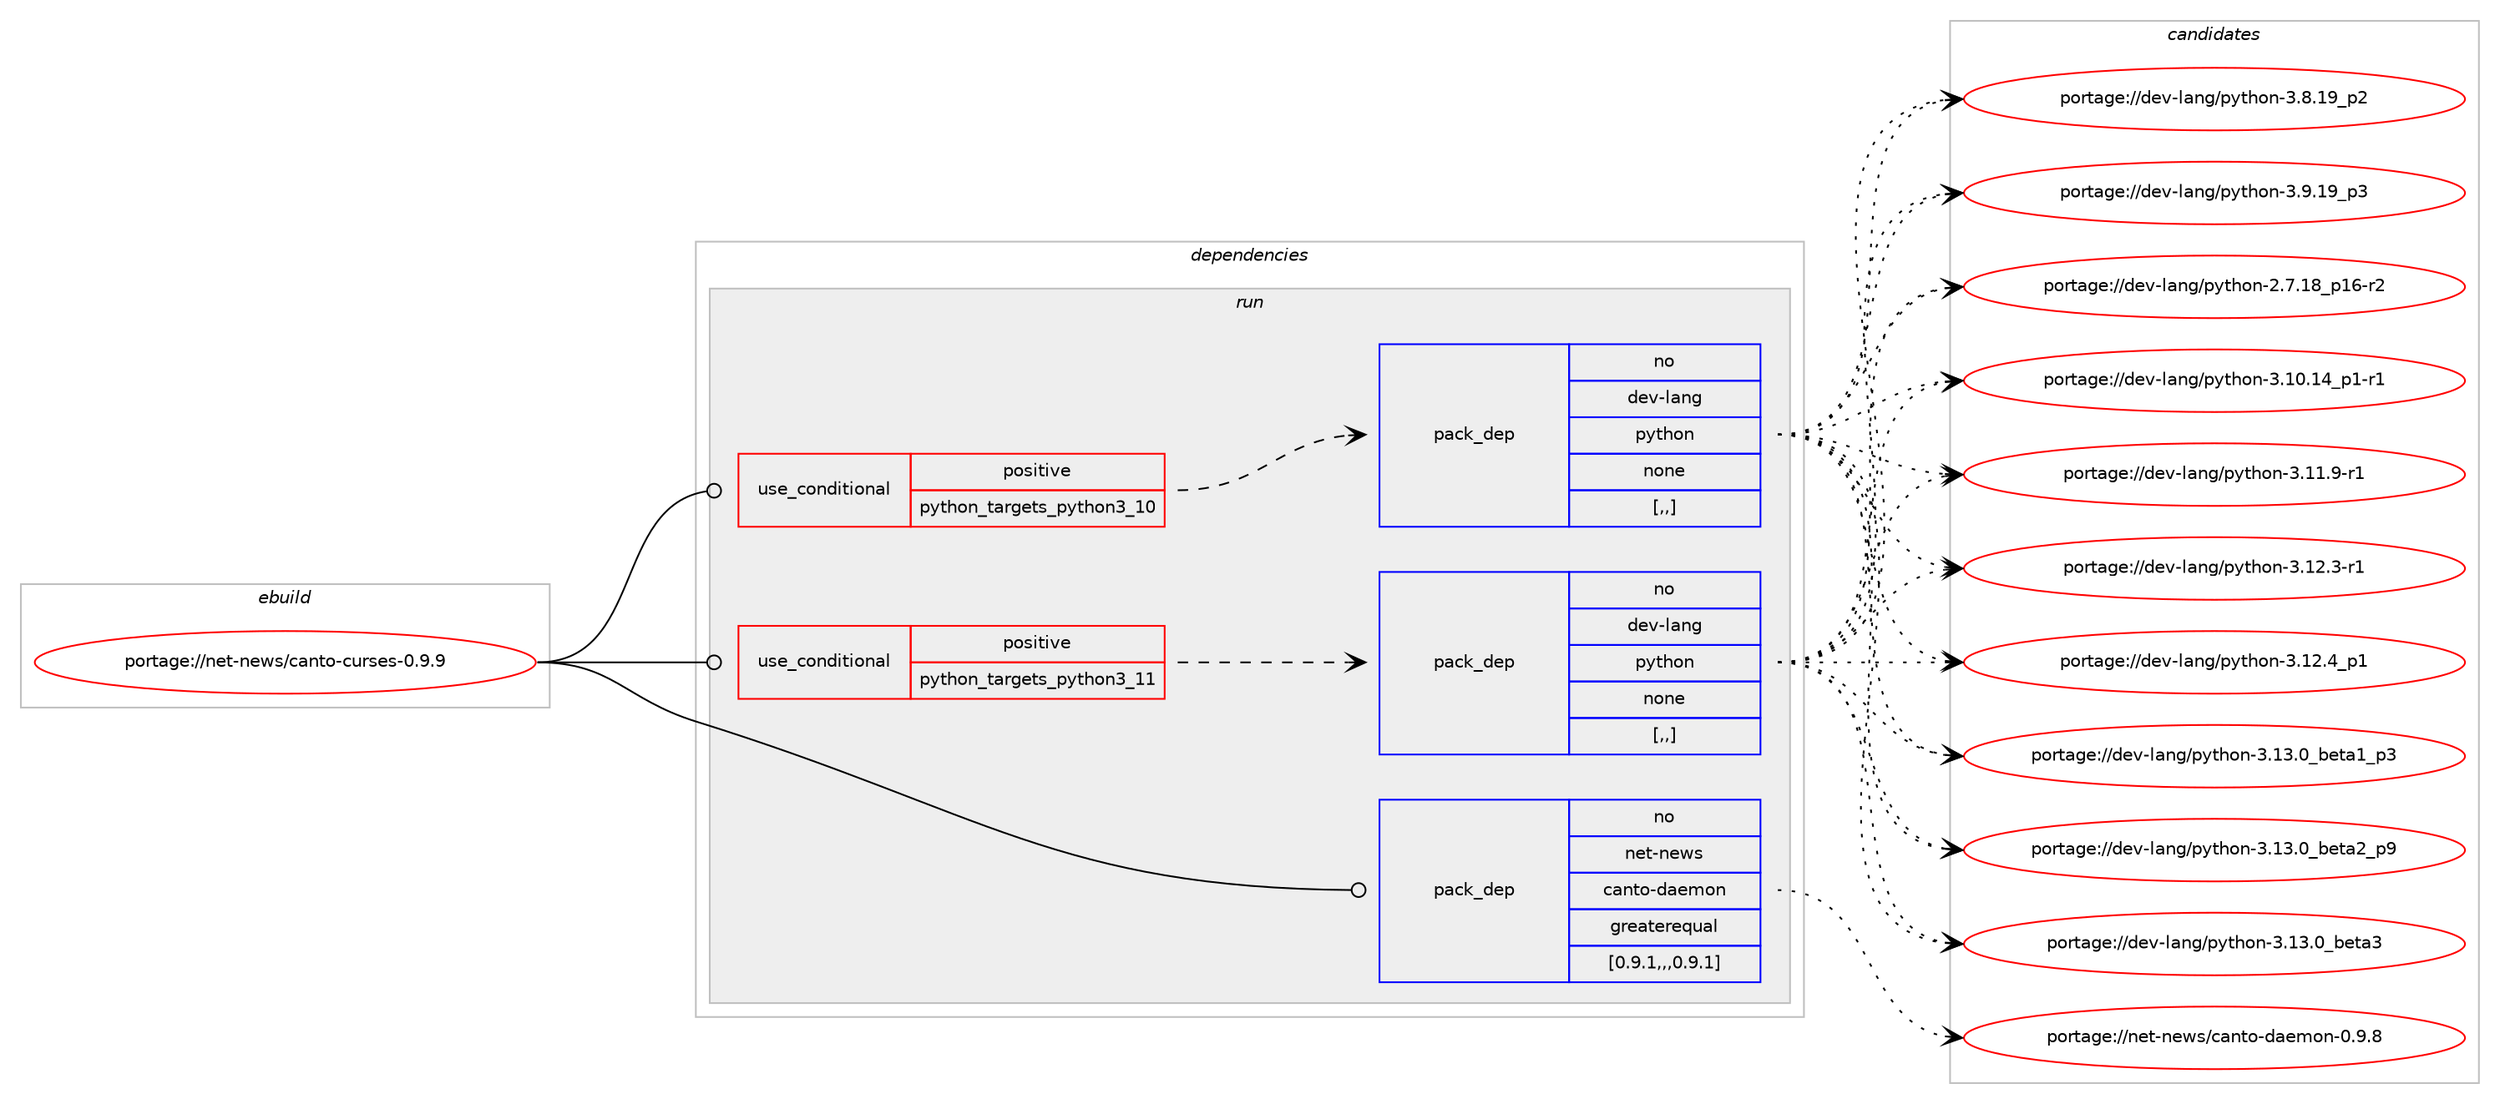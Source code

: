 digraph prolog {

# *************
# Graph options
# *************

newrank=true;
concentrate=true;
compound=true;
graph [rankdir=LR,fontname=Helvetica,fontsize=10,ranksep=1.5];#, ranksep=2.5, nodesep=0.2];
edge  [arrowhead=vee];
node  [fontname=Helvetica,fontsize=10];

# **********
# The ebuild
# **********

subgraph cluster_leftcol {
color=gray;
rank=same;
label=<<i>ebuild</i>>;
id [label="portage://net-news/canto-curses-0.9.9", color=red, width=4, href="../net-news/canto-curses-0.9.9.svg"];
}

# ****************
# The dependencies
# ****************

subgraph cluster_midcol {
color=gray;
label=<<i>dependencies</i>>;
subgraph cluster_compile {
fillcolor="#eeeeee";
style=filled;
label=<<i>compile</i>>;
}
subgraph cluster_compileandrun {
fillcolor="#eeeeee";
style=filled;
label=<<i>compile and run</i>>;
}
subgraph cluster_run {
fillcolor="#eeeeee";
style=filled;
label=<<i>run</i>>;
subgraph cond97601 {
dependency370448 [label=<<TABLE BORDER="0" CELLBORDER="1" CELLSPACING="0" CELLPADDING="4"><TR><TD ROWSPAN="3" CELLPADDING="10">use_conditional</TD></TR><TR><TD>positive</TD></TR><TR><TD>python_targets_python3_10</TD></TR></TABLE>>, shape=none, color=red];
subgraph pack270167 {
dependency370449 [label=<<TABLE BORDER="0" CELLBORDER="1" CELLSPACING="0" CELLPADDING="4" WIDTH="220"><TR><TD ROWSPAN="6" CELLPADDING="30">pack_dep</TD></TR><TR><TD WIDTH="110">no</TD></TR><TR><TD>dev-lang</TD></TR><TR><TD>python</TD></TR><TR><TD>none</TD></TR><TR><TD>[,,]</TD></TR></TABLE>>, shape=none, color=blue];
}
dependency370448:e -> dependency370449:w [weight=20,style="dashed",arrowhead="vee"];
}
id:e -> dependency370448:w [weight=20,style="solid",arrowhead="odot"];
subgraph cond97602 {
dependency370450 [label=<<TABLE BORDER="0" CELLBORDER="1" CELLSPACING="0" CELLPADDING="4"><TR><TD ROWSPAN="3" CELLPADDING="10">use_conditional</TD></TR><TR><TD>positive</TD></TR><TR><TD>python_targets_python3_11</TD></TR></TABLE>>, shape=none, color=red];
subgraph pack270168 {
dependency370451 [label=<<TABLE BORDER="0" CELLBORDER="1" CELLSPACING="0" CELLPADDING="4" WIDTH="220"><TR><TD ROWSPAN="6" CELLPADDING="30">pack_dep</TD></TR><TR><TD WIDTH="110">no</TD></TR><TR><TD>dev-lang</TD></TR><TR><TD>python</TD></TR><TR><TD>none</TD></TR><TR><TD>[,,]</TD></TR></TABLE>>, shape=none, color=blue];
}
dependency370450:e -> dependency370451:w [weight=20,style="dashed",arrowhead="vee"];
}
id:e -> dependency370450:w [weight=20,style="solid",arrowhead="odot"];
subgraph pack270169 {
dependency370452 [label=<<TABLE BORDER="0" CELLBORDER="1" CELLSPACING="0" CELLPADDING="4" WIDTH="220"><TR><TD ROWSPAN="6" CELLPADDING="30">pack_dep</TD></TR><TR><TD WIDTH="110">no</TD></TR><TR><TD>net-news</TD></TR><TR><TD>canto-daemon</TD></TR><TR><TD>greaterequal</TD></TR><TR><TD>[0.9.1,,,0.9.1]</TD></TR></TABLE>>, shape=none, color=blue];
}
id:e -> dependency370452:w [weight=20,style="solid",arrowhead="odot"];
}
}

# **************
# The candidates
# **************

subgraph cluster_choices {
rank=same;
color=gray;
label=<<i>candidates</i>>;

subgraph choice270167 {
color=black;
nodesep=1;
choice100101118451089711010347112121116104111110455046554649569511249544511450 [label="portage://dev-lang/python-2.7.18_p16-r2", color=red, width=4,href="../dev-lang/python-2.7.18_p16-r2.svg"];
choice100101118451089711010347112121116104111110455146494846495295112494511449 [label="portage://dev-lang/python-3.10.14_p1-r1", color=red, width=4,href="../dev-lang/python-3.10.14_p1-r1.svg"];
choice100101118451089711010347112121116104111110455146494946574511449 [label="portage://dev-lang/python-3.11.9-r1", color=red, width=4,href="../dev-lang/python-3.11.9-r1.svg"];
choice100101118451089711010347112121116104111110455146495046514511449 [label="portage://dev-lang/python-3.12.3-r1", color=red, width=4,href="../dev-lang/python-3.12.3-r1.svg"];
choice100101118451089711010347112121116104111110455146495046529511249 [label="portage://dev-lang/python-3.12.4_p1", color=red, width=4,href="../dev-lang/python-3.12.4_p1.svg"];
choice10010111845108971101034711212111610411111045514649514648959810111697499511251 [label="portage://dev-lang/python-3.13.0_beta1_p3", color=red, width=4,href="../dev-lang/python-3.13.0_beta1_p3.svg"];
choice10010111845108971101034711212111610411111045514649514648959810111697509511257 [label="portage://dev-lang/python-3.13.0_beta2_p9", color=red, width=4,href="../dev-lang/python-3.13.0_beta2_p9.svg"];
choice1001011184510897110103471121211161041111104551464951464895981011169751 [label="portage://dev-lang/python-3.13.0_beta3", color=red, width=4,href="../dev-lang/python-3.13.0_beta3.svg"];
choice100101118451089711010347112121116104111110455146564649579511250 [label="portage://dev-lang/python-3.8.19_p2", color=red, width=4,href="../dev-lang/python-3.8.19_p2.svg"];
choice100101118451089711010347112121116104111110455146574649579511251 [label="portage://dev-lang/python-3.9.19_p3", color=red, width=4,href="../dev-lang/python-3.9.19_p3.svg"];
dependency370449:e -> choice100101118451089711010347112121116104111110455046554649569511249544511450:w [style=dotted,weight="100"];
dependency370449:e -> choice100101118451089711010347112121116104111110455146494846495295112494511449:w [style=dotted,weight="100"];
dependency370449:e -> choice100101118451089711010347112121116104111110455146494946574511449:w [style=dotted,weight="100"];
dependency370449:e -> choice100101118451089711010347112121116104111110455146495046514511449:w [style=dotted,weight="100"];
dependency370449:e -> choice100101118451089711010347112121116104111110455146495046529511249:w [style=dotted,weight="100"];
dependency370449:e -> choice10010111845108971101034711212111610411111045514649514648959810111697499511251:w [style=dotted,weight="100"];
dependency370449:e -> choice10010111845108971101034711212111610411111045514649514648959810111697509511257:w [style=dotted,weight="100"];
dependency370449:e -> choice1001011184510897110103471121211161041111104551464951464895981011169751:w [style=dotted,weight="100"];
dependency370449:e -> choice100101118451089711010347112121116104111110455146564649579511250:w [style=dotted,weight="100"];
dependency370449:e -> choice100101118451089711010347112121116104111110455146574649579511251:w [style=dotted,weight="100"];
}
subgraph choice270168 {
color=black;
nodesep=1;
choice100101118451089711010347112121116104111110455046554649569511249544511450 [label="portage://dev-lang/python-2.7.18_p16-r2", color=red, width=4,href="../dev-lang/python-2.7.18_p16-r2.svg"];
choice100101118451089711010347112121116104111110455146494846495295112494511449 [label="portage://dev-lang/python-3.10.14_p1-r1", color=red, width=4,href="../dev-lang/python-3.10.14_p1-r1.svg"];
choice100101118451089711010347112121116104111110455146494946574511449 [label="portage://dev-lang/python-3.11.9-r1", color=red, width=4,href="../dev-lang/python-3.11.9-r1.svg"];
choice100101118451089711010347112121116104111110455146495046514511449 [label="portage://dev-lang/python-3.12.3-r1", color=red, width=4,href="../dev-lang/python-3.12.3-r1.svg"];
choice100101118451089711010347112121116104111110455146495046529511249 [label="portage://dev-lang/python-3.12.4_p1", color=red, width=4,href="../dev-lang/python-3.12.4_p1.svg"];
choice10010111845108971101034711212111610411111045514649514648959810111697499511251 [label="portage://dev-lang/python-3.13.0_beta1_p3", color=red, width=4,href="../dev-lang/python-3.13.0_beta1_p3.svg"];
choice10010111845108971101034711212111610411111045514649514648959810111697509511257 [label="portage://dev-lang/python-3.13.0_beta2_p9", color=red, width=4,href="../dev-lang/python-3.13.0_beta2_p9.svg"];
choice1001011184510897110103471121211161041111104551464951464895981011169751 [label="portage://dev-lang/python-3.13.0_beta3", color=red, width=4,href="../dev-lang/python-3.13.0_beta3.svg"];
choice100101118451089711010347112121116104111110455146564649579511250 [label="portage://dev-lang/python-3.8.19_p2", color=red, width=4,href="../dev-lang/python-3.8.19_p2.svg"];
choice100101118451089711010347112121116104111110455146574649579511251 [label="portage://dev-lang/python-3.9.19_p3", color=red, width=4,href="../dev-lang/python-3.9.19_p3.svg"];
dependency370451:e -> choice100101118451089711010347112121116104111110455046554649569511249544511450:w [style=dotted,weight="100"];
dependency370451:e -> choice100101118451089711010347112121116104111110455146494846495295112494511449:w [style=dotted,weight="100"];
dependency370451:e -> choice100101118451089711010347112121116104111110455146494946574511449:w [style=dotted,weight="100"];
dependency370451:e -> choice100101118451089711010347112121116104111110455146495046514511449:w [style=dotted,weight="100"];
dependency370451:e -> choice100101118451089711010347112121116104111110455146495046529511249:w [style=dotted,weight="100"];
dependency370451:e -> choice10010111845108971101034711212111610411111045514649514648959810111697499511251:w [style=dotted,weight="100"];
dependency370451:e -> choice10010111845108971101034711212111610411111045514649514648959810111697509511257:w [style=dotted,weight="100"];
dependency370451:e -> choice1001011184510897110103471121211161041111104551464951464895981011169751:w [style=dotted,weight="100"];
dependency370451:e -> choice100101118451089711010347112121116104111110455146564649579511250:w [style=dotted,weight="100"];
dependency370451:e -> choice100101118451089711010347112121116104111110455146574649579511251:w [style=dotted,weight="100"];
}
subgraph choice270169 {
color=black;
nodesep=1;
choice110101116451101011191154799971101161114510097101109111110454846574656 [label="portage://net-news/canto-daemon-0.9.8", color=red, width=4,href="../net-news/canto-daemon-0.9.8.svg"];
dependency370452:e -> choice110101116451101011191154799971101161114510097101109111110454846574656:w [style=dotted,weight="100"];
}
}

}
